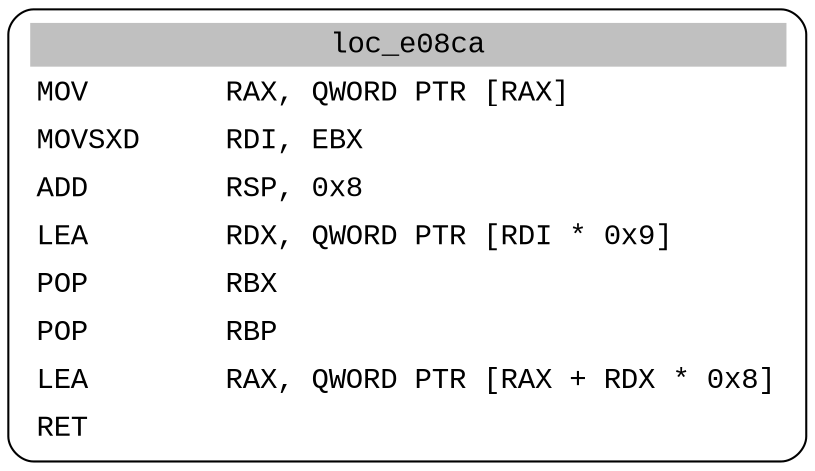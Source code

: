 digraph asm_graph {
1941 [
shape="Mrecord" fontname="Courier New"label =<<table border="0" cellborder="0" cellpadding="3"><tr><td align="center" colspan="2" bgcolor="grey">loc_e08ca</td></tr><tr><td align="left">MOV        RAX, QWORD PTR [RAX]</td></tr><tr><td align="left">MOVSXD     RDI, EBX</td></tr><tr><td align="left">ADD        RSP, 0x8</td></tr><tr><td align="left">LEA        RDX, QWORD PTR [RDI * 0x9]</td></tr><tr><td align="left">POP        RBX</td></tr><tr><td align="left">POP        RBP</td></tr><tr><td align="left">LEA        RAX, QWORD PTR [RAX + RDX * 0x8]</td></tr><tr><td align="left">RET        </td></tr></table>> ];
}